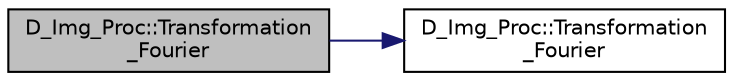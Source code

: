 digraph "D_Img_Proc::Transformation_Fourier"
{
 // LATEX_PDF_SIZE
  edge [fontname="Helvetica",fontsize="10",labelfontname="Helvetica",labelfontsize="10"];
  node [fontname="Helvetica",fontsize="10",shape=record];
  rankdir="LR";
  Node1 [label="D_Img_Proc::Transformation\l_Fourier",height=0.2,width=0.4,color="black", fillcolor="grey75", style="filled", fontcolor="black",tooltip=" "];
  Node1 -> Node2 [color="midnightblue",fontsize="10",style="solid",fontname="Helvetica"];
  Node2 [label="D_Img_Proc::Transformation\l_Fourier",height=0.2,width=0.4,color="black", fillcolor="white", style="filled",URL="$class_d___img___proc.html#a780da4c988d3adc08bf635e18ef516a3",tooltip=" "];
}
